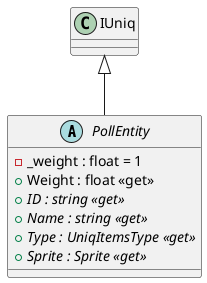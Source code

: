 @startuml
abstract class PollEntity {
    - _weight : float = 1
    + Weight : float <<get>>
    + {abstract} ID : string <<get>>
    + {abstract} Name : string <<get>>
    + {abstract} Type : UniqItemsType <<get>>
    + {abstract} Sprite : Sprite <<get>>
}
IUniq <|-- PollEntity
@enduml
